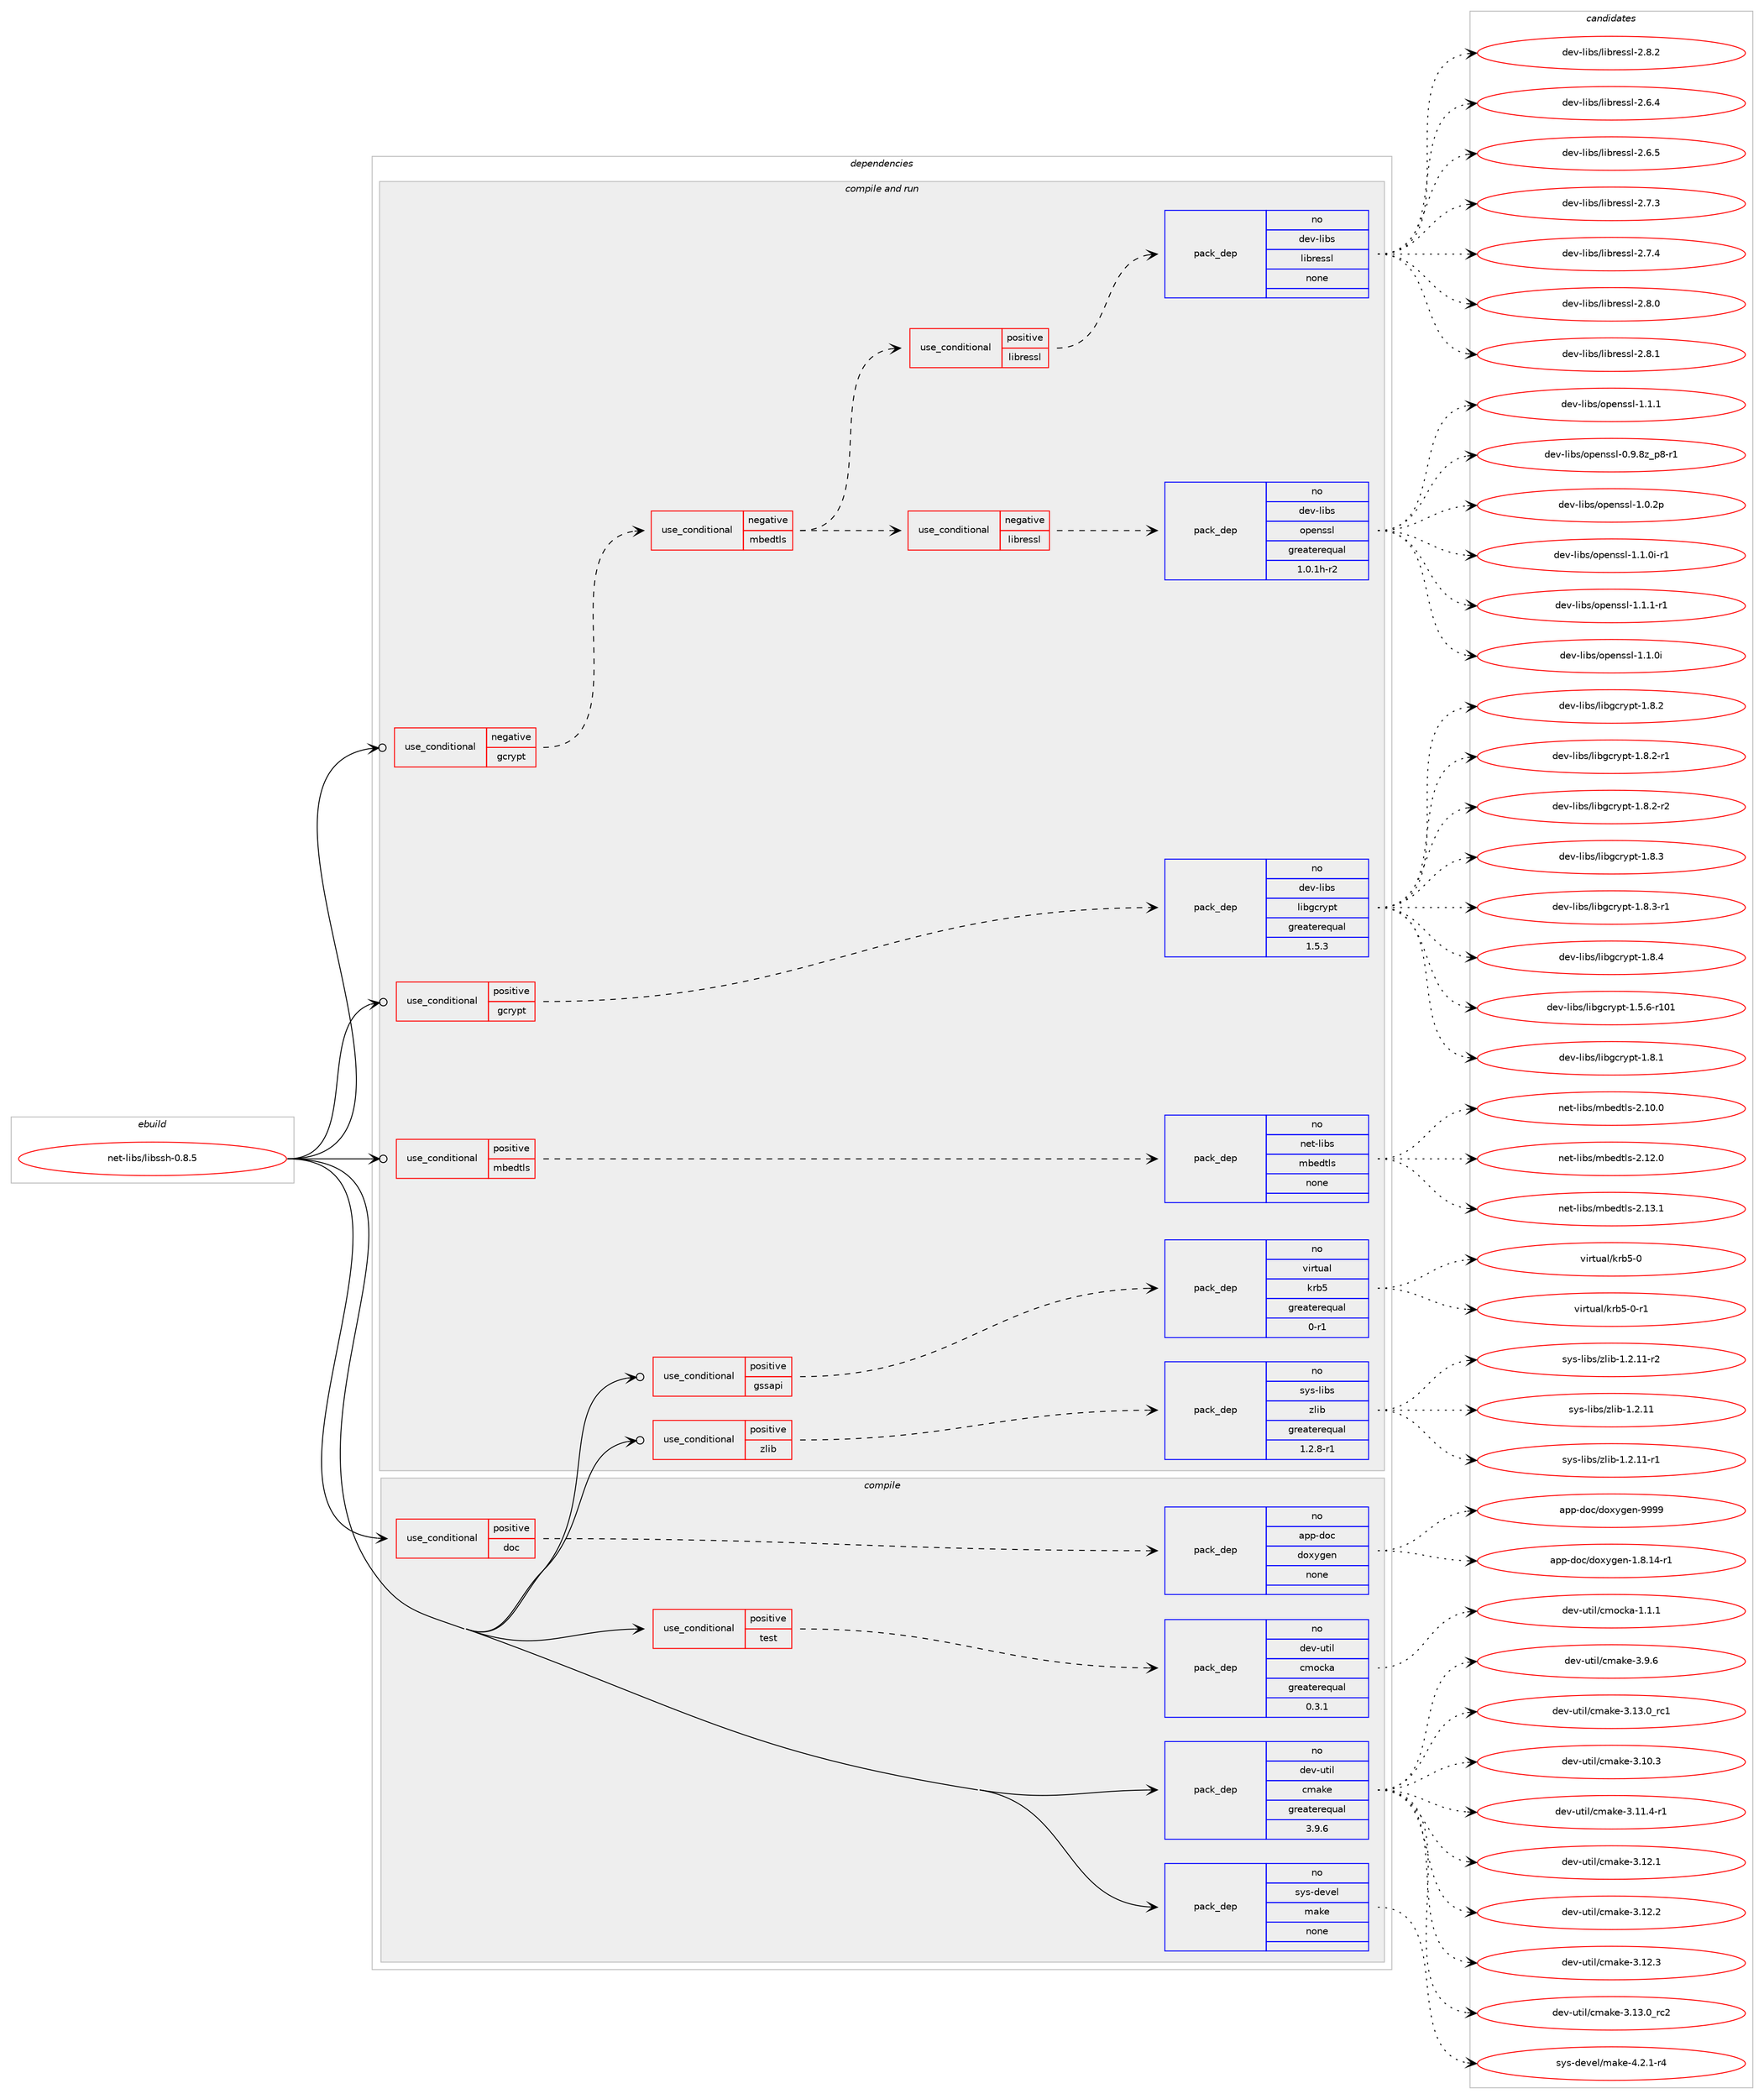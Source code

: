 digraph prolog {

# *************
# Graph options
# *************

newrank=true;
concentrate=true;
compound=true;
graph [rankdir=LR,fontname=Helvetica,fontsize=10,ranksep=1.5];#, ranksep=2.5, nodesep=0.2];
edge  [arrowhead=vee];
node  [fontname=Helvetica,fontsize=10];

# **********
# The ebuild
# **********

subgraph cluster_leftcol {
color=gray;
rank=same;
label=<<i>ebuild</i>>;
id [label="net-libs/libssh-0.8.5", color=red, width=4, href="../net-libs/libssh-0.8.5.svg"];
}

# ****************
# The dependencies
# ****************

subgraph cluster_midcol {
color=gray;
label=<<i>dependencies</i>>;
subgraph cluster_compile {
fillcolor="#eeeeee";
style=filled;
label=<<i>compile</i>>;
subgraph cond982 {
dependency6172 [label=<<TABLE BORDER="0" CELLBORDER="1" CELLSPACING="0" CELLPADDING="4"><TR><TD ROWSPAN="3" CELLPADDING="10">use_conditional</TD></TR><TR><TD>positive</TD></TR><TR><TD>doc</TD></TR></TABLE>>, shape=none, color=red];
subgraph pack5034 {
dependency6173 [label=<<TABLE BORDER="0" CELLBORDER="1" CELLSPACING="0" CELLPADDING="4" WIDTH="220"><TR><TD ROWSPAN="6" CELLPADDING="30">pack_dep</TD></TR><TR><TD WIDTH="110">no</TD></TR><TR><TD>app-doc</TD></TR><TR><TD>doxygen</TD></TR><TR><TD>none</TD></TR><TR><TD></TD></TR></TABLE>>, shape=none, color=blue];
}
dependency6172:e -> dependency6173:w [weight=20,style="dashed",arrowhead="vee"];
}
id:e -> dependency6172:w [weight=20,style="solid",arrowhead="vee"];
subgraph cond983 {
dependency6174 [label=<<TABLE BORDER="0" CELLBORDER="1" CELLSPACING="0" CELLPADDING="4"><TR><TD ROWSPAN="3" CELLPADDING="10">use_conditional</TD></TR><TR><TD>positive</TD></TR><TR><TD>test</TD></TR></TABLE>>, shape=none, color=red];
subgraph pack5035 {
dependency6175 [label=<<TABLE BORDER="0" CELLBORDER="1" CELLSPACING="0" CELLPADDING="4" WIDTH="220"><TR><TD ROWSPAN="6" CELLPADDING="30">pack_dep</TD></TR><TR><TD WIDTH="110">no</TD></TR><TR><TD>dev-util</TD></TR><TR><TD>cmocka</TD></TR><TR><TD>greaterequal</TD></TR><TR><TD>0.3.1</TD></TR></TABLE>>, shape=none, color=blue];
}
dependency6174:e -> dependency6175:w [weight=20,style="dashed",arrowhead="vee"];
}
id:e -> dependency6174:w [weight=20,style="solid",arrowhead="vee"];
subgraph pack5036 {
dependency6176 [label=<<TABLE BORDER="0" CELLBORDER="1" CELLSPACING="0" CELLPADDING="4" WIDTH="220"><TR><TD ROWSPAN="6" CELLPADDING="30">pack_dep</TD></TR><TR><TD WIDTH="110">no</TD></TR><TR><TD>dev-util</TD></TR><TR><TD>cmake</TD></TR><TR><TD>greaterequal</TD></TR><TR><TD>3.9.6</TD></TR></TABLE>>, shape=none, color=blue];
}
id:e -> dependency6176:w [weight=20,style="solid",arrowhead="vee"];
subgraph pack5037 {
dependency6177 [label=<<TABLE BORDER="0" CELLBORDER="1" CELLSPACING="0" CELLPADDING="4" WIDTH="220"><TR><TD ROWSPAN="6" CELLPADDING="30">pack_dep</TD></TR><TR><TD WIDTH="110">no</TD></TR><TR><TD>sys-devel</TD></TR><TR><TD>make</TD></TR><TR><TD>none</TD></TR><TR><TD></TD></TR></TABLE>>, shape=none, color=blue];
}
id:e -> dependency6177:w [weight=20,style="solid",arrowhead="vee"];
}
subgraph cluster_compileandrun {
fillcolor="#eeeeee";
style=filled;
label=<<i>compile and run</i>>;
subgraph cond984 {
dependency6178 [label=<<TABLE BORDER="0" CELLBORDER="1" CELLSPACING="0" CELLPADDING="4"><TR><TD ROWSPAN="3" CELLPADDING="10">use_conditional</TD></TR><TR><TD>negative</TD></TR><TR><TD>gcrypt</TD></TR></TABLE>>, shape=none, color=red];
subgraph cond985 {
dependency6179 [label=<<TABLE BORDER="0" CELLBORDER="1" CELLSPACING="0" CELLPADDING="4"><TR><TD ROWSPAN="3" CELLPADDING="10">use_conditional</TD></TR><TR><TD>negative</TD></TR><TR><TD>mbedtls</TD></TR></TABLE>>, shape=none, color=red];
subgraph cond986 {
dependency6180 [label=<<TABLE BORDER="0" CELLBORDER="1" CELLSPACING="0" CELLPADDING="4"><TR><TD ROWSPAN="3" CELLPADDING="10">use_conditional</TD></TR><TR><TD>negative</TD></TR><TR><TD>libressl</TD></TR></TABLE>>, shape=none, color=red];
subgraph pack5038 {
dependency6181 [label=<<TABLE BORDER="0" CELLBORDER="1" CELLSPACING="0" CELLPADDING="4" WIDTH="220"><TR><TD ROWSPAN="6" CELLPADDING="30">pack_dep</TD></TR><TR><TD WIDTH="110">no</TD></TR><TR><TD>dev-libs</TD></TR><TR><TD>openssl</TD></TR><TR><TD>greaterequal</TD></TR><TR><TD>1.0.1h-r2</TD></TR></TABLE>>, shape=none, color=blue];
}
dependency6180:e -> dependency6181:w [weight=20,style="dashed",arrowhead="vee"];
}
dependency6179:e -> dependency6180:w [weight=20,style="dashed",arrowhead="vee"];
subgraph cond987 {
dependency6182 [label=<<TABLE BORDER="0" CELLBORDER="1" CELLSPACING="0" CELLPADDING="4"><TR><TD ROWSPAN="3" CELLPADDING="10">use_conditional</TD></TR><TR><TD>positive</TD></TR><TR><TD>libressl</TD></TR></TABLE>>, shape=none, color=red];
subgraph pack5039 {
dependency6183 [label=<<TABLE BORDER="0" CELLBORDER="1" CELLSPACING="0" CELLPADDING="4" WIDTH="220"><TR><TD ROWSPAN="6" CELLPADDING="30">pack_dep</TD></TR><TR><TD WIDTH="110">no</TD></TR><TR><TD>dev-libs</TD></TR><TR><TD>libressl</TD></TR><TR><TD>none</TD></TR><TR><TD></TD></TR></TABLE>>, shape=none, color=blue];
}
dependency6182:e -> dependency6183:w [weight=20,style="dashed",arrowhead="vee"];
}
dependency6179:e -> dependency6182:w [weight=20,style="dashed",arrowhead="vee"];
}
dependency6178:e -> dependency6179:w [weight=20,style="dashed",arrowhead="vee"];
}
id:e -> dependency6178:w [weight=20,style="solid",arrowhead="odotvee"];
subgraph cond988 {
dependency6184 [label=<<TABLE BORDER="0" CELLBORDER="1" CELLSPACING="0" CELLPADDING="4"><TR><TD ROWSPAN="3" CELLPADDING="10">use_conditional</TD></TR><TR><TD>positive</TD></TR><TR><TD>gcrypt</TD></TR></TABLE>>, shape=none, color=red];
subgraph pack5040 {
dependency6185 [label=<<TABLE BORDER="0" CELLBORDER="1" CELLSPACING="0" CELLPADDING="4" WIDTH="220"><TR><TD ROWSPAN="6" CELLPADDING="30">pack_dep</TD></TR><TR><TD WIDTH="110">no</TD></TR><TR><TD>dev-libs</TD></TR><TR><TD>libgcrypt</TD></TR><TR><TD>greaterequal</TD></TR><TR><TD>1.5.3</TD></TR></TABLE>>, shape=none, color=blue];
}
dependency6184:e -> dependency6185:w [weight=20,style="dashed",arrowhead="vee"];
}
id:e -> dependency6184:w [weight=20,style="solid",arrowhead="odotvee"];
subgraph cond989 {
dependency6186 [label=<<TABLE BORDER="0" CELLBORDER="1" CELLSPACING="0" CELLPADDING="4"><TR><TD ROWSPAN="3" CELLPADDING="10">use_conditional</TD></TR><TR><TD>positive</TD></TR><TR><TD>gssapi</TD></TR></TABLE>>, shape=none, color=red];
subgraph pack5041 {
dependency6187 [label=<<TABLE BORDER="0" CELLBORDER="1" CELLSPACING="0" CELLPADDING="4" WIDTH="220"><TR><TD ROWSPAN="6" CELLPADDING="30">pack_dep</TD></TR><TR><TD WIDTH="110">no</TD></TR><TR><TD>virtual</TD></TR><TR><TD>krb5</TD></TR><TR><TD>greaterequal</TD></TR><TR><TD>0-r1</TD></TR></TABLE>>, shape=none, color=blue];
}
dependency6186:e -> dependency6187:w [weight=20,style="dashed",arrowhead="vee"];
}
id:e -> dependency6186:w [weight=20,style="solid",arrowhead="odotvee"];
subgraph cond990 {
dependency6188 [label=<<TABLE BORDER="0" CELLBORDER="1" CELLSPACING="0" CELLPADDING="4"><TR><TD ROWSPAN="3" CELLPADDING="10">use_conditional</TD></TR><TR><TD>positive</TD></TR><TR><TD>mbedtls</TD></TR></TABLE>>, shape=none, color=red];
subgraph pack5042 {
dependency6189 [label=<<TABLE BORDER="0" CELLBORDER="1" CELLSPACING="0" CELLPADDING="4" WIDTH="220"><TR><TD ROWSPAN="6" CELLPADDING="30">pack_dep</TD></TR><TR><TD WIDTH="110">no</TD></TR><TR><TD>net-libs</TD></TR><TR><TD>mbedtls</TD></TR><TR><TD>none</TD></TR><TR><TD></TD></TR></TABLE>>, shape=none, color=blue];
}
dependency6188:e -> dependency6189:w [weight=20,style="dashed",arrowhead="vee"];
}
id:e -> dependency6188:w [weight=20,style="solid",arrowhead="odotvee"];
subgraph cond991 {
dependency6190 [label=<<TABLE BORDER="0" CELLBORDER="1" CELLSPACING="0" CELLPADDING="4"><TR><TD ROWSPAN="3" CELLPADDING="10">use_conditional</TD></TR><TR><TD>positive</TD></TR><TR><TD>zlib</TD></TR></TABLE>>, shape=none, color=red];
subgraph pack5043 {
dependency6191 [label=<<TABLE BORDER="0" CELLBORDER="1" CELLSPACING="0" CELLPADDING="4" WIDTH="220"><TR><TD ROWSPAN="6" CELLPADDING="30">pack_dep</TD></TR><TR><TD WIDTH="110">no</TD></TR><TR><TD>sys-libs</TD></TR><TR><TD>zlib</TD></TR><TR><TD>greaterequal</TD></TR><TR><TD>1.2.8-r1</TD></TR></TABLE>>, shape=none, color=blue];
}
dependency6190:e -> dependency6191:w [weight=20,style="dashed",arrowhead="vee"];
}
id:e -> dependency6190:w [weight=20,style="solid",arrowhead="odotvee"];
}
subgraph cluster_run {
fillcolor="#eeeeee";
style=filled;
label=<<i>run</i>>;
}
}

# **************
# The candidates
# **************

subgraph cluster_choices {
rank=same;
color=gray;
label=<<i>candidates</i>>;

subgraph choice5034 {
color=black;
nodesep=1;
choice97112112451001119947100111120121103101110454946564649524511449 [label="app-doc/doxygen-1.8.14-r1", color=red, width=4,href="../app-doc/doxygen-1.8.14-r1.svg"];
choice971121124510011199471001111201211031011104557575757 [label="app-doc/doxygen-9999", color=red, width=4,href="../app-doc/doxygen-9999.svg"];
dependency6173:e -> choice97112112451001119947100111120121103101110454946564649524511449:w [style=dotted,weight="100"];
dependency6173:e -> choice971121124510011199471001111201211031011104557575757:w [style=dotted,weight="100"];
}
subgraph choice5035 {
color=black;
nodesep=1;
choice1001011184511711610510847991091119910797454946494649 [label="dev-util/cmocka-1.1.1", color=red, width=4,href="../dev-util/cmocka-1.1.1.svg"];
dependency6175:e -> choice1001011184511711610510847991091119910797454946494649:w [style=dotted,weight="100"];
}
subgraph choice5036 {
color=black;
nodesep=1;
choice1001011184511711610510847991099710710145514649514648951149949 [label="dev-util/cmake-3.13.0_rc1", color=red, width=4,href="../dev-util/cmake-3.13.0_rc1.svg"];
choice1001011184511711610510847991099710710145514649484651 [label="dev-util/cmake-3.10.3", color=red, width=4,href="../dev-util/cmake-3.10.3.svg"];
choice10010111845117116105108479910997107101455146494946524511449 [label="dev-util/cmake-3.11.4-r1", color=red, width=4,href="../dev-util/cmake-3.11.4-r1.svg"];
choice1001011184511711610510847991099710710145514649504649 [label="dev-util/cmake-3.12.1", color=red, width=4,href="../dev-util/cmake-3.12.1.svg"];
choice1001011184511711610510847991099710710145514649504650 [label="dev-util/cmake-3.12.2", color=red, width=4,href="../dev-util/cmake-3.12.2.svg"];
choice1001011184511711610510847991099710710145514649504651 [label="dev-util/cmake-3.12.3", color=red, width=4,href="../dev-util/cmake-3.12.3.svg"];
choice1001011184511711610510847991099710710145514649514648951149950 [label="dev-util/cmake-3.13.0_rc2", color=red, width=4,href="../dev-util/cmake-3.13.0_rc2.svg"];
choice10010111845117116105108479910997107101455146574654 [label="dev-util/cmake-3.9.6", color=red, width=4,href="../dev-util/cmake-3.9.6.svg"];
dependency6176:e -> choice1001011184511711610510847991099710710145514649514648951149949:w [style=dotted,weight="100"];
dependency6176:e -> choice1001011184511711610510847991099710710145514649484651:w [style=dotted,weight="100"];
dependency6176:e -> choice10010111845117116105108479910997107101455146494946524511449:w [style=dotted,weight="100"];
dependency6176:e -> choice1001011184511711610510847991099710710145514649504649:w [style=dotted,weight="100"];
dependency6176:e -> choice1001011184511711610510847991099710710145514649504650:w [style=dotted,weight="100"];
dependency6176:e -> choice1001011184511711610510847991099710710145514649504651:w [style=dotted,weight="100"];
dependency6176:e -> choice1001011184511711610510847991099710710145514649514648951149950:w [style=dotted,weight="100"];
dependency6176:e -> choice10010111845117116105108479910997107101455146574654:w [style=dotted,weight="100"];
}
subgraph choice5037 {
color=black;
nodesep=1;
choice1151211154510010111810110847109971071014552465046494511452 [label="sys-devel/make-4.2.1-r4", color=red, width=4,href="../sys-devel/make-4.2.1-r4.svg"];
dependency6177:e -> choice1151211154510010111810110847109971071014552465046494511452:w [style=dotted,weight="100"];
}
subgraph choice5038 {
color=black;
nodesep=1;
choice100101118451081059811547111112101110115115108454946494648105 [label="dev-libs/openssl-1.1.0i", color=red, width=4,href="../dev-libs/openssl-1.1.0i.svg"];
choice100101118451081059811547111112101110115115108454946494649 [label="dev-libs/openssl-1.1.1", color=red, width=4,href="../dev-libs/openssl-1.1.1.svg"];
choice10010111845108105981154711111210111011511510845484657465612295112564511449 [label="dev-libs/openssl-0.9.8z_p8-r1", color=red, width=4,href="../dev-libs/openssl-0.9.8z_p8-r1.svg"];
choice100101118451081059811547111112101110115115108454946484650112 [label="dev-libs/openssl-1.0.2p", color=red, width=4,href="../dev-libs/openssl-1.0.2p.svg"];
choice1001011184510810598115471111121011101151151084549464946481054511449 [label="dev-libs/openssl-1.1.0i-r1", color=red, width=4,href="../dev-libs/openssl-1.1.0i-r1.svg"];
choice1001011184510810598115471111121011101151151084549464946494511449 [label="dev-libs/openssl-1.1.1-r1", color=red, width=4,href="../dev-libs/openssl-1.1.1-r1.svg"];
dependency6181:e -> choice100101118451081059811547111112101110115115108454946494648105:w [style=dotted,weight="100"];
dependency6181:e -> choice100101118451081059811547111112101110115115108454946494649:w [style=dotted,weight="100"];
dependency6181:e -> choice10010111845108105981154711111210111011511510845484657465612295112564511449:w [style=dotted,weight="100"];
dependency6181:e -> choice100101118451081059811547111112101110115115108454946484650112:w [style=dotted,weight="100"];
dependency6181:e -> choice1001011184510810598115471111121011101151151084549464946481054511449:w [style=dotted,weight="100"];
dependency6181:e -> choice1001011184510810598115471111121011101151151084549464946494511449:w [style=dotted,weight="100"];
}
subgraph choice5039 {
color=black;
nodesep=1;
choice10010111845108105981154710810598114101115115108455046544652 [label="dev-libs/libressl-2.6.4", color=red, width=4,href="../dev-libs/libressl-2.6.4.svg"];
choice10010111845108105981154710810598114101115115108455046544653 [label="dev-libs/libressl-2.6.5", color=red, width=4,href="../dev-libs/libressl-2.6.5.svg"];
choice10010111845108105981154710810598114101115115108455046554651 [label="dev-libs/libressl-2.7.3", color=red, width=4,href="../dev-libs/libressl-2.7.3.svg"];
choice10010111845108105981154710810598114101115115108455046554652 [label="dev-libs/libressl-2.7.4", color=red, width=4,href="../dev-libs/libressl-2.7.4.svg"];
choice10010111845108105981154710810598114101115115108455046564648 [label="dev-libs/libressl-2.8.0", color=red, width=4,href="../dev-libs/libressl-2.8.0.svg"];
choice10010111845108105981154710810598114101115115108455046564649 [label="dev-libs/libressl-2.8.1", color=red, width=4,href="../dev-libs/libressl-2.8.1.svg"];
choice10010111845108105981154710810598114101115115108455046564650 [label="dev-libs/libressl-2.8.2", color=red, width=4,href="../dev-libs/libressl-2.8.2.svg"];
dependency6183:e -> choice10010111845108105981154710810598114101115115108455046544652:w [style=dotted,weight="100"];
dependency6183:e -> choice10010111845108105981154710810598114101115115108455046544653:w [style=dotted,weight="100"];
dependency6183:e -> choice10010111845108105981154710810598114101115115108455046554651:w [style=dotted,weight="100"];
dependency6183:e -> choice10010111845108105981154710810598114101115115108455046554652:w [style=dotted,weight="100"];
dependency6183:e -> choice10010111845108105981154710810598114101115115108455046564648:w [style=dotted,weight="100"];
dependency6183:e -> choice10010111845108105981154710810598114101115115108455046564649:w [style=dotted,weight="100"];
dependency6183:e -> choice10010111845108105981154710810598114101115115108455046564650:w [style=dotted,weight="100"];
}
subgraph choice5040 {
color=black;
nodesep=1;
choice100101118451081059811547108105981039911412111211645494653465445114494849 [label="dev-libs/libgcrypt-1.5.6-r101", color=red, width=4,href="../dev-libs/libgcrypt-1.5.6-r101.svg"];
choice1001011184510810598115471081059810399114121112116454946564649 [label="dev-libs/libgcrypt-1.8.1", color=red, width=4,href="../dev-libs/libgcrypt-1.8.1.svg"];
choice1001011184510810598115471081059810399114121112116454946564650 [label="dev-libs/libgcrypt-1.8.2", color=red, width=4,href="../dev-libs/libgcrypt-1.8.2.svg"];
choice10010111845108105981154710810598103991141211121164549465646504511449 [label="dev-libs/libgcrypt-1.8.2-r1", color=red, width=4,href="../dev-libs/libgcrypt-1.8.2-r1.svg"];
choice10010111845108105981154710810598103991141211121164549465646504511450 [label="dev-libs/libgcrypt-1.8.2-r2", color=red, width=4,href="../dev-libs/libgcrypt-1.8.2-r2.svg"];
choice1001011184510810598115471081059810399114121112116454946564651 [label="dev-libs/libgcrypt-1.8.3", color=red, width=4,href="../dev-libs/libgcrypt-1.8.3.svg"];
choice10010111845108105981154710810598103991141211121164549465646514511449 [label="dev-libs/libgcrypt-1.8.3-r1", color=red, width=4,href="../dev-libs/libgcrypt-1.8.3-r1.svg"];
choice1001011184510810598115471081059810399114121112116454946564652 [label="dev-libs/libgcrypt-1.8.4", color=red, width=4,href="../dev-libs/libgcrypt-1.8.4.svg"];
dependency6185:e -> choice100101118451081059811547108105981039911412111211645494653465445114494849:w [style=dotted,weight="100"];
dependency6185:e -> choice1001011184510810598115471081059810399114121112116454946564649:w [style=dotted,weight="100"];
dependency6185:e -> choice1001011184510810598115471081059810399114121112116454946564650:w [style=dotted,weight="100"];
dependency6185:e -> choice10010111845108105981154710810598103991141211121164549465646504511449:w [style=dotted,weight="100"];
dependency6185:e -> choice10010111845108105981154710810598103991141211121164549465646504511450:w [style=dotted,weight="100"];
dependency6185:e -> choice1001011184510810598115471081059810399114121112116454946564651:w [style=dotted,weight="100"];
dependency6185:e -> choice10010111845108105981154710810598103991141211121164549465646514511449:w [style=dotted,weight="100"];
dependency6185:e -> choice1001011184510810598115471081059810399114121112116454946564652:w [style=dotted,weight="100"];
}
subgraph choice5041 {
color=black;
nodesep=1;
choice118105114116117971084710711498534548 [label="virtual/krb5-0", color=red, width=4,href="../virtual/krb5-0.svg"];
choice1181051141161179710847107114985345484511449 [label="virtual/krb5-0-r1", color=red, width=4,href="../virtual/krb5-0-r1.svg"];
dependency6187:e -> choice118105114116117971084710711498534548:w [style=dotted,weight="100"];
dependency6187:e -> choice1181051141161179710847107114985345484511449:w [style=dotted,weight="100"];
}
subgraph choice5042 {
color=black;
nodesep=1;
choice1101011164510810598115471099810110011610811545504649484648 [label="net-libs/mbedtls-2.10.0", color=red, width=4,href="../net-libs/mbedtls-2.10.0.svg"];
choice1101011164510810598115471099810110011610811545504649504648 [label="net-libs/mbedtls-2.12.0", color=red, width=4,href="../net-libs/mbedtls-2.12.0.svg"];
choice1101011164510810598115471099810110011610811545504649514649 [label="net-libs/mbedtls-2.13.1", color=red, width=4,href="../net-libs/mbedtls-2.13.1.svg"];
dependency6189:e -> choice1101011164510810598115471099810110011610811545504649484648:w [style=dotted,weight="100"];
dependency6189:e -> choice1101011164510810598115471099810110011610811545504649504648:w [style=dotted,weight="100"];
dependency6189:e -> choice1101011164510810598115471099810110011610811545504649514649:w [style=dotted,weight="100"];
}
subgraph choice5043 {
color=black;
nodesep=1;
choice1151211154510810598115471221081059845494650464949 [label="sys-libs/zlib-1.2.11", color=red, width=4,href="../sys-libs/zlib-1.2.11.svg"];
choice11512111545108105981154712210810598454946504649494511449 [label="sys-libs/zlib-1.2.11-r1", color=red, width=4,href="../sys-libs/zlib-1.2.11-r1.svg"];
choice11512111545108105981154712210810598454946504649494511450 [label="sys-libs/zlib-1.2.11-r2", color=red, width=4,href="../sys-libs/zlib-1.2.11-r2.svg"];
dependency6191:e -> choice1151211154510810598115471221081059845494650464949:w [style=dotted,weight="100"];
dependency6191:e -> choice11512111545108105981154712210810598454946504649494511449:w [style=dotted,weight="100"];
dependency6191:e -> choice11512111545108105981154712210810598454946504649494511450:w [style=dotted,weight="100"];
}
}

}
